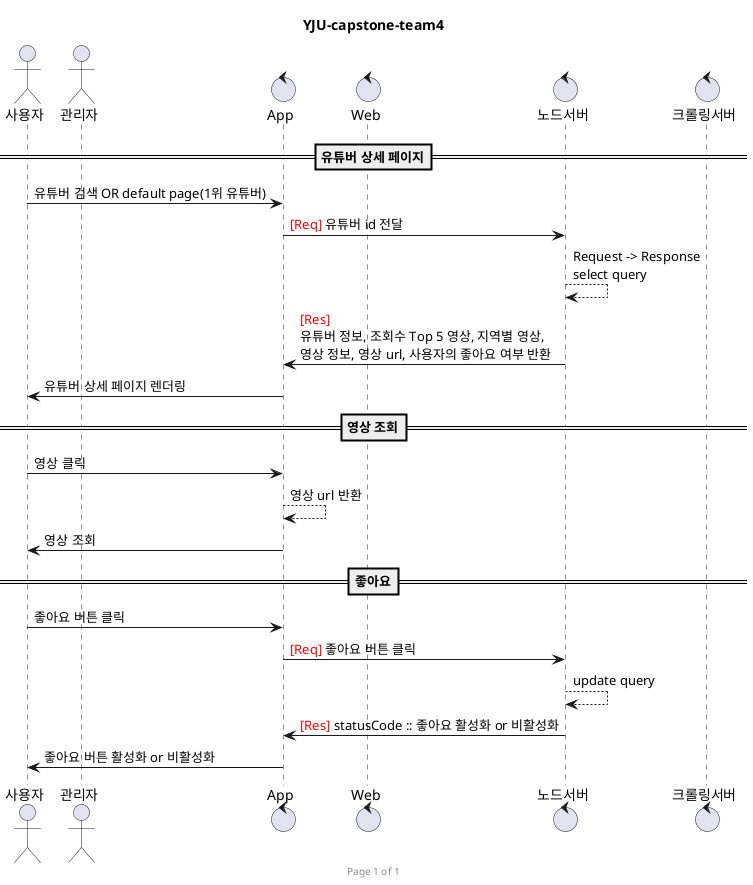 @startuml

title YJU-capstone-team4
footer Page %page% of %lastpage%

actor 사용자 as User
actor 관리자 as Admin

control App
control Web
control 노드서버 as Node
control 크롤링서버 as Lamda

==유튜버 상세 페이지==
User -> App : 유튜버 검색 OR default page(1위 유튜버)
    App -> Node : <font color=red>[Req]</font> 유튜버 id 전달
        Node --> Node : Request -> Response\nselect query
    Node -> App : <font color=red>[Res]</font>\n유튜버 정보, 조회수 Top 5 영상, 지역별 영상,\n영상 정보, 영상 url, 사용자의 좋아요 여부 반환
App -> User : 유튜버 상세 페이지 렌더링

==영상 조회==
User -> App : 영상 클릭
    App --> App : 영상 url 반환
App -> User : 영상 조회

==좋아요==
User -> App : 좋아요 버튼 클릭
    App -> Node : <font color=red>[Req]</font> 좋아요 버튼 클릭
        Node --> Node : update query
    Node -> App : <font color=red>[Res]</font> statusCode :: 좋아요 활성화 or 비활성화
App -> User : 좋아요 버튼 활성화 or 비활성화

@enduml
